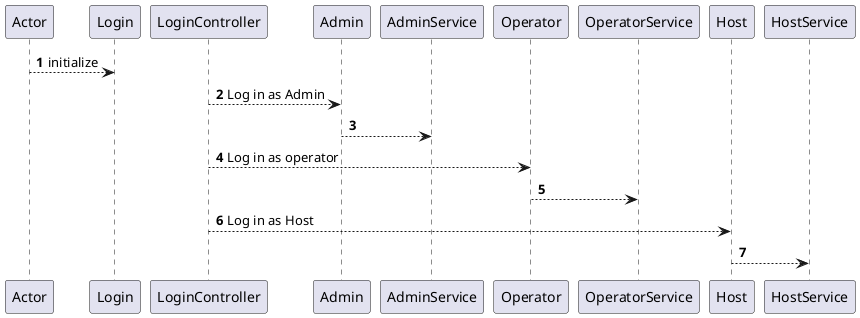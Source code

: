 @startuml
'https://plantuml.com/sequence-diagram

autonumber

Actor --> Login: initialize
LoginController --> Admin: Log in as Admin
Admin --> AdminService
LoginController --> Operator: Log in as operator
Operator --> OperatorService
LoginController --> Host: Log in as Host
Host --> HostService


@enduml